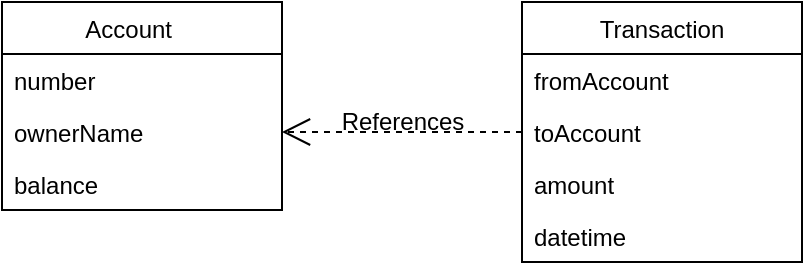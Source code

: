 <mxfile version="18.1.3" type="device"><diagram id="r95JE3ie9aYwO2FnVdmd" name="Page-1"><mxGraphModel dx="1418" dy="733" grid="1" gridSize="10" guides="1" tooltips="1" connect="1" arrows="1" fold="1" page="1" pageScale="1" pageWidth="850" pageHeight="1100" math="0" shadow="0"><root><mxCell id="0"/><mxCell id="1" parent="0"/><mxCell id="gY4noRjyGzVmdLjAURFY-1" value="Account    " style="swimlane;fontStyle=0;childLayout=stackLayout;horizontal=1;startSize=26;fillColor=none;horizontalStack=0;resizeParent=1;resizeParentMax=0;resizeLast=0;collapsible=1;marginBottom=0;" parent="1" vertex="1"><mxGeometry x="220" y="130" width="140" height="104" as="geometry"/></mxCell><mxCell id="gY4noRjyGzVmdLjAURFY-2" value="number" style="text;strokeColor=none;fillColor=none;align=left;verticalAlign=top;spacingLeft=4;spacingRight=4;overflow=hidden;rotatable=0;points=[[0,0.5],[1,0.5]];portConstraint=eastwest;" parent="gY4noRjyGzVmdLjAURFY-1" vertex="1"><mxGeometry y="26" width="140" height="26" as="geometry"/></mxCell><mxCell id="gY4noRjyGzVmdLjAURFY-3" value="ownerName" style="text;strokeColor=none;fillColor=none;align=left;verticalAlign=top;spacingLeft=4;spacingRight=4;overflow=hidden;rotatable=0;points=[[0,0.5],[1,0.5]];portConstraint=eastwest;" parent="gY4noRjyGzVmdLjAURFY-1" vertex="1"><mxGeometry y="52" width="140" height="26" as="geometry"/></mxCell><mxCell id="gY4noRjyGzVmdLjAURFY-4" value="balance" style="text;strokeColor=none;fillColor=none;align=left;verticalAlign=top;spacingLeft=4;spacingRight=4;overflow=hidden;rotatable=0;points=[[0,0.5],[1,0.5]];portConstraint=eastwest;" parent="gY4noRjyGzVmdLjAURFY-1" vertex="1"><mxGeometry y="78" width="140" height="26" as="geometry"/></mxCell><mxCell id="gY4noRjyGzVmdLjAURFY-5" value="Transaction" style="swimlane;fontStyle=0;childLayout=stackLayout;horizontal=1;startSize=26;fillColor=none;horizontalStack=0;resizeParent=1;resizeParentMax=0;resizeLast=0;collapsible=1;marginBottom=0;" parent="1" vertex="1"><mxGeometry x="480" y="130" width="140" height="130" as="geometry"/></mxCell><mxCell id="mLwmJhxJ1Dl3l1D_PLKk-4" value="fromAccount" style="text;strokeColor=none;fillColor=none;align=left;verticalAlign=top;spacingLeft=4;spacingRight=4;overflow=hidden;rotatable=0;points=[[0,0.5],[1,0.5]];portConstraint=eastwest;" parent="gY4noRjyGzVmdLjAURFY-5" vertex="1"><mxGeometry y="26" width="140" height="26" as="geometry"/></mxCell><mxCell id="mLwmJhxJ1Dl3l1D_PLKk-5" value="toAccount" style="text;strokeColor=none;fillColor=none;align=left;verticalAlign=top;spacingLeft=4;spacingRight=4;overflow=hidden;rotatable=0;points=[[0,0.5],[1,0.5]];portConstraint=eastwest;" parent="gY4noRjyGzVmdLjAURFY-5" vertex="1"><mxGeometry y="52" width="140" height="26" as="geometry"/></mxCell><mxCell id="gY4noRjyGzVmdLjAURFY-8" value="amount" style="text;strokeColor=none;fillColor=none;align=left;verticalAlign=top;spacingLeft=4;spacingRight=4;overflow=hidden;rotatable=0;points=[[0,0.5],[1,0.5]];portConstraint=eastwest;" parent="gY4noRjyGzVmdLjAURFY-5" vertex="1"><mxGeometry y="78" width="140" height="26" as="geometry"/></mxCell><mxCell id="gY4noRjyGzVmdLjAURFY-9" value="datetime" style="text;strokeColor=none;fillColor=none;align=left;verticalAlign=top;spacingLeft=4;spacingRight=4;overflow=hidden;rotatable=0;points=[[0,0.5],[1,0.5]];portConstraint=eastwest;" parent="gY4noRjyGzVmdLjAURFY-5" vertex="1"><mxGeometry y="104" width="140" height="26" as="geometry"/></mxCell><mxCell id="NXHiNrtjGxoepRh9-raa-9" value="References" style="endArrow=open;endSize=12;dashed=1;html=1;rounded=0;entryX=1;entryY=0.5;entryDx=0;entryDy=0;exitX=0;exitY=0.5;exitDx=0;exitDy=0;fontSize=12;labelBackgroundColor=none;" edge="1" parent="1" source="mLwmJhxJ1Dl3l1D_PLKk-5" target="gY4noRjyGzVmdLjAURFY-3"><mxGeometry y="-5" width="160" relative="1" as="geometry"><mxPoint x="340" y="380" as="sourcePoint"/><mxPoint x="500" y="380" as="targetPoint"/><mxPoint as="offset"/></mxGeometry></mxCell></root></mxGraphModel></diagram></mxfile>